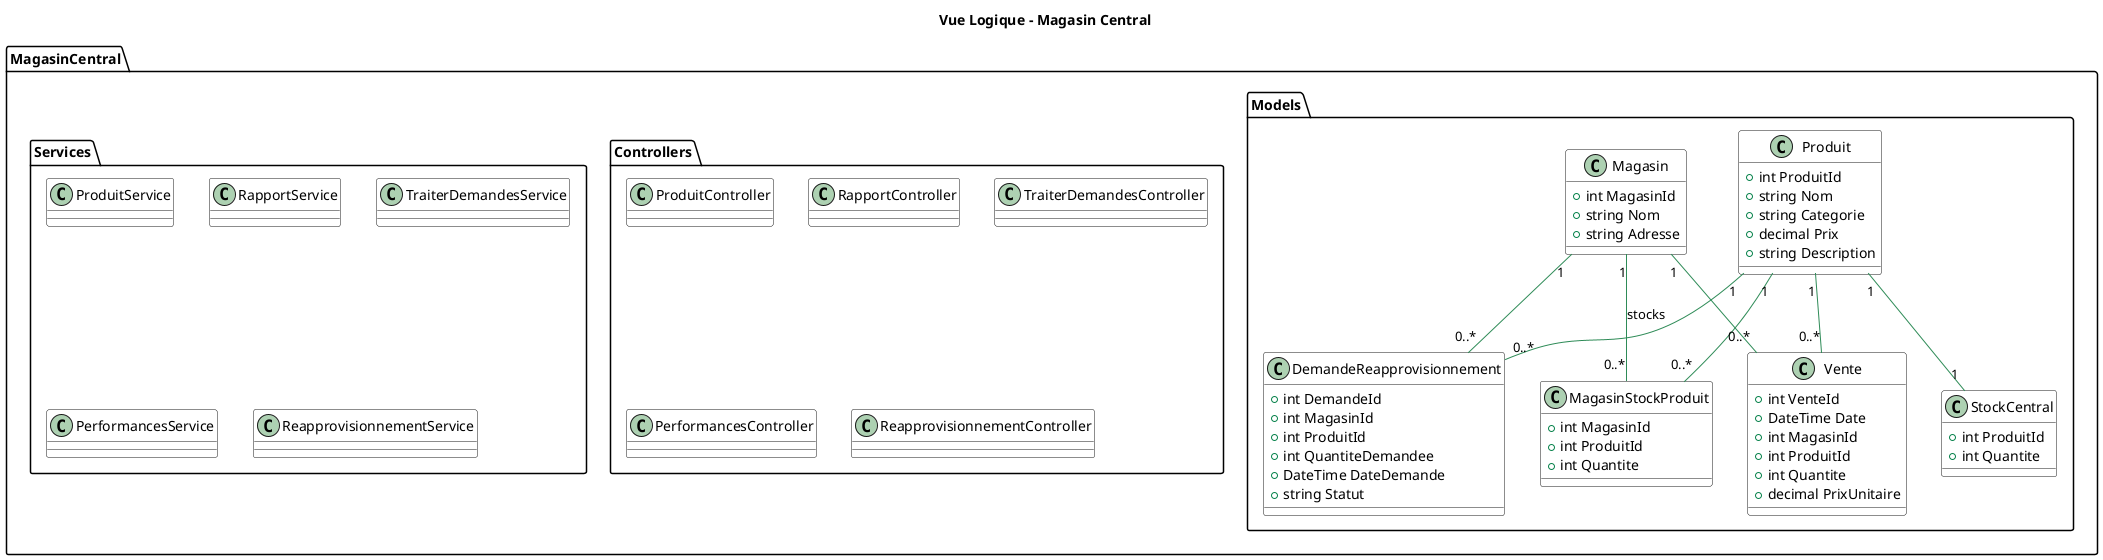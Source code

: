 @startuml "Vue Logique - Magasin Central"
title Vue Logique - Magasin Central
top to bottom direction
skinparam class {
  BackgroundColor White
  ArrowColor SeaGreen
}

package "MagasinCentral" {
    Package "Models" {
        class Produit {
            +int ProduitId
            +string Nom
            +string Categorie
            +decimal Prix
            +string Description
        }
        class Magasin {
            +int MagasinId
            +string Nom
            +string Adresse
        }
        class MagasinStockProduit {
            +int MagasinId
            +int ProduitId
            +int Quantite
        }
        class StockCentral {
            +int ProduitId
            +int Quantite
        }
        class Vente {
            +int VenteId
            +DateTime Date
            +int MagasinId
            +int ProduitId
            +int Quantite
            +decimal PrixUnitaire
        }
        class DemandeReapprovisionnement {
            +int DemandeId
            +int MagasinId
            +int ProduitId
            +int QuantiteDemandee
            +DateTime DateDemande
            +string Statut
        }
    }

    package "Controllers" {
        class ProduitController {}
        class RapportController {}
        class TraiterDemandesController {}
        class PerformancesController {}
        class ReapprovisionnementController {}
    }

    package "Services" {
        class ProduitService {}
        class RapportService {}
        class TraiterDemandesService {}
        class PerformancesService {}
        class ReapprovisionnementService {}
    }
}


Magasin "1" -- "0..*" MagasinStockProduit : stocks
Produit "1" -- "0..*" MagasinStockProduit
Produit "1" -- "1" StockCentral
Magasin "1" -- "0..*" Vente
Produit "1" -- "0..*" Vente
Magasin "1" -- "0..*" DemandeReapprovisionnement
Produit "1" -- "0..*" DemandeReapprovisionnement
@enduml

